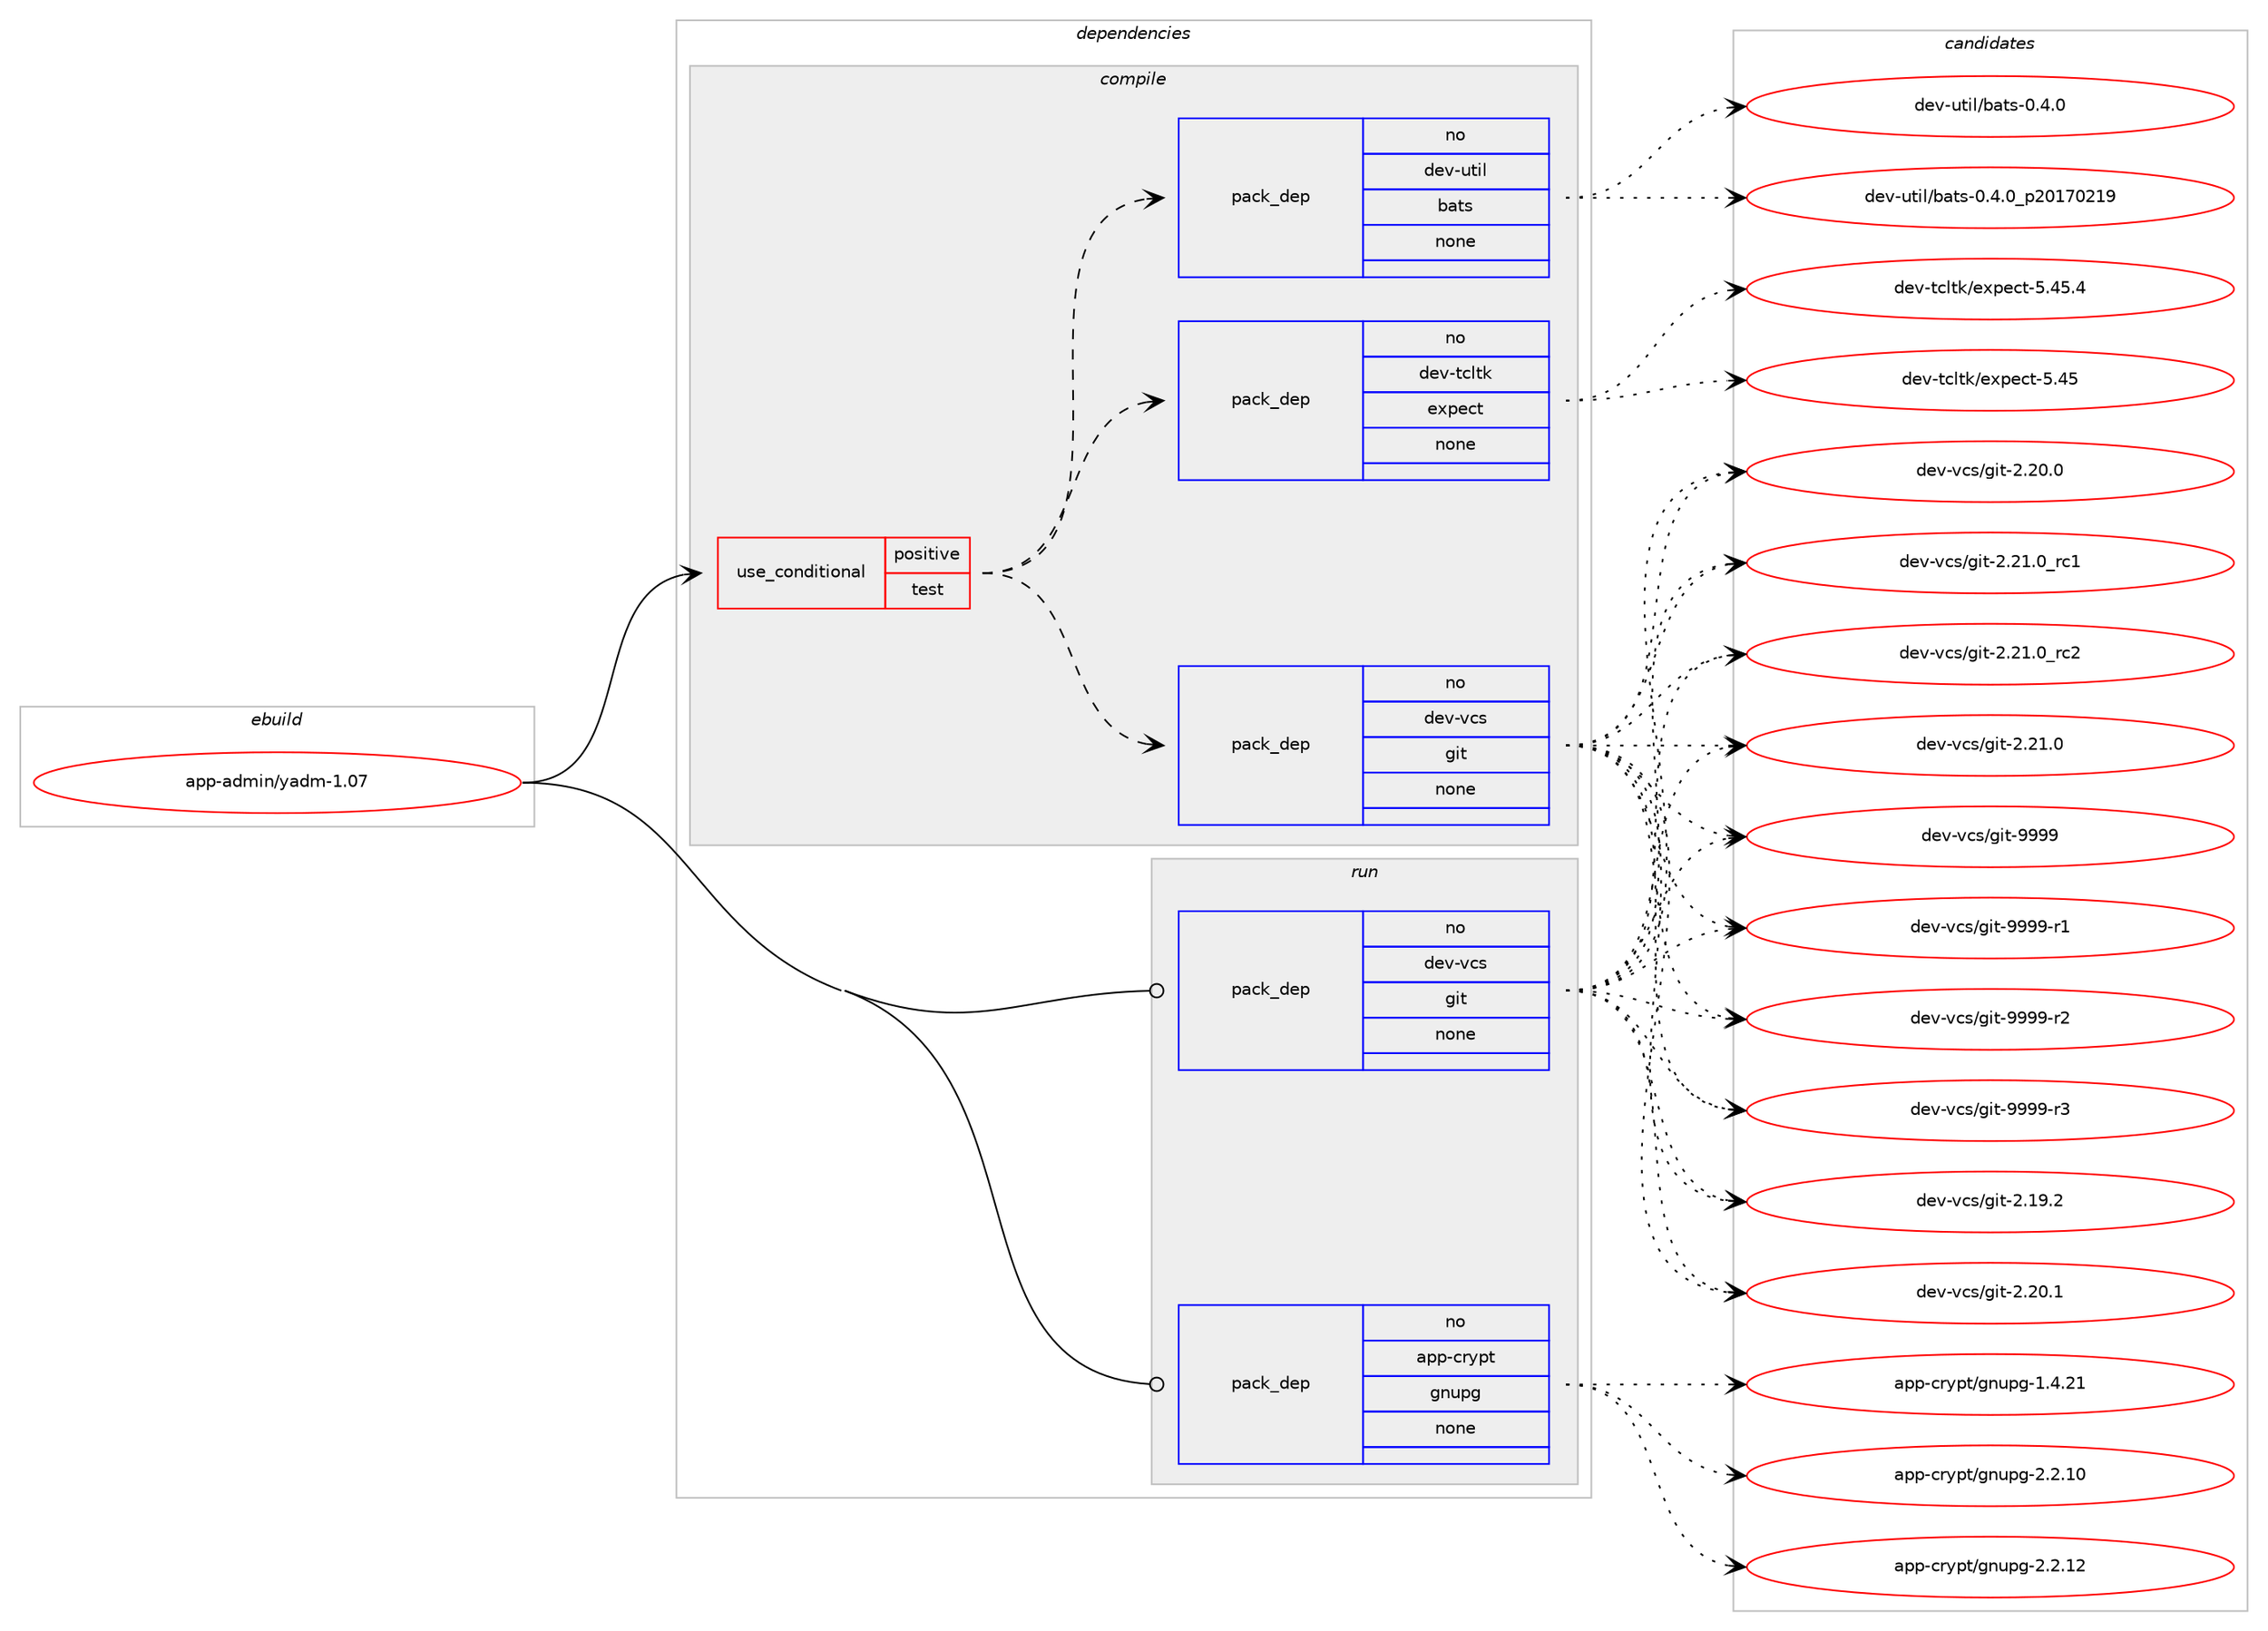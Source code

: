 digraph prolog {

# *************
# Graph options
# *************

newrank=true;
concentrate=true;
compound=true;
graph [rankdir=LR,fontname=Helvetica,fontsize=10,ranksep=1.5];#, ranksep=2.5, nodesep=0.2];
edge  [arrowhead=vee];
node  [fontname=Helvetica,fontsize=10];

# **********
# The ebuild
# **********

subgraph cluster_leftcol {
color=gray;
rank=same;
label=<<i>ebuild</i>>;
id [label="app-admin/yadm-1.07", color=red, width=4, href="../app-admin/yadm-1.07.svg"];
}

# ****************
# The dependencies
# ****************

subgraph cluster_midcol {
color=gray;
label=<<i>dependencies</i>>;
subgraph cluster_compile {
fillcolor="#eeeeee";
style=filled;
label=<<i>compile</i>>;
subgraph cond83 {
dependency652 [label=<<TABLE BORDER="0" CELLBORDER="1" CELLSPACING="0" CELLPADDING="4"><TR><TD ROWSPAN="3" CELLPADDING="10">use_conditional</TD></TR><TR><TD>positive</TD></TR><TR><TD>test</TD></TR></TABLE>>, shape=none, color=red];
subgraph pack527 {
dependency653 [label=<<TABLE BORDER="0" CELLBORDER="1" CELLSPACING="0" CELLPADDING="4" WIDTH="220"><TR><TD ROWSPAN="6" CELLPADDING="30">pack_dep</TD></TR><TR><TD WIDTH="110">no</TD></TR><TR><TD>dev-tcltk</TD></TR><TR><TD>expect</TD></TR><TR><TD>none</TD></TR><TR><TD></TD></TR></TABLE>>, shape=none, color=blue];
}
dependency652:e -> dependency653:w [weight=20,style="dashed",arrowhead="vee"];
subgraph pack528 {
dependency654 [label=<<TABLE BORDER="0" CELLBORDER="1" CELLSPACING="0" CELLPADDING="4" WIDTH="220"><TR><TD ROWSPAN="6" CELLPADDING="30">pack_dep</TD></TR><TR><TD WIDTH="110">no</TD></TR><TR><TD>dev-util</TD></TR><TR><TD>bats</TD></TR><TR><TD>none</TD></TR><TR><TD></TD></TR></TABLE>>, shape=none, color=blue];
}
dependency652:e -> dependency654:w [weight=20,style="dashed",arrowhead="vee"];
subgraph pack529 {
dependency655 [label=<<TABLE BORDER="0" CELLBORDER="1" CELLSPACING="0" CELLPADDING="4" WIDTH="220"><TR><TD ROWSPAN="6" CELLPADDING="30">pack_dep</TD></TR><TR><TD WIDTH="110">no</TD></TR><TR><TD>dev-vcs</TD></TR><TR><TD>git</TD></TR><TR><TD>none</TD></TR><TR><TD></TD></TR></TABLE>>, shape=none, color=blue];
}
dependency652:e -> dependency655:w [weight=20,style="dashed",arrowhead="vee"];
}
id:e -> dependency652:w [weight=20,style="solid",arrowhead="vee"];
}
subgraph cluster_compileandrun {
fillcolor="#eeeeee";
style=filled;
label=<<i>compile and run</i>>;
}
subgraph cluster_run {
fillcolor="#eeeeee";
style=filled;
label=<<i>run</i>>;
subgraph pack530 {
dependency656 [label=<<TABLE BORDER="0" CELLBORDER="1" CELLSPACING="0" CELLPADDING="4" WIDTH="220"><TR><TD ROWSPAN="6" CELLPADDING="30">pack_dep</TD></TR><TR><TD WIDTH="110">no</TD></TR><TR><TD>app-crypt</TD></TR><TR><TD>gnupg</TD></TR><TR><TD>none</TD></TR><TR><TD></TD></TR></TABLE>>, shape=none, color=blue];
}
id:e -> dependency656:w [weight=20,style="solid",arrowhead="odot"];
subgraph pack531 {
dependency657 [label=<<TABLE BORDER="0" CELLBORDER="1" CELLSPACING="0" CELLPADDING="4" WIDTH="220"><TR><TD ROWSPAN="6" CELLPADDING="30">pack_dep</TD></TR><TR><TD WIDTH="110">no</TD></TR><TR><TD>dev-vcs</TD></TR><TR><TD>git</TD></TR><TR><TD>none</TD></TR><TR><TD></TD></TR></TABLE>>, shape=none, color=blue];
}
id:e -> dependency657:w [weight=20,style="solid",arrowhead="odot"];
}
}

# **************
# The candidates
# **************

subgraph cluster_choices {
rank=same;
color=gray;
label=<<i>candidates</i>>;

subgraph choice527 {
color=black;
nodesep=1;
choice100101118451169910811610747101120112101991164553465253 [label="dev-tcltk/expect-5.45", color=red, width=4,href="../dev-tcltk/expect-5.45.svg"];
choice1001011184511699108116107471011201121019911645534652534652 [label="dev-tcltk/expect-5.45.4", color=red, width=4,href="../dev-tcltk/expect-5.45.4.svg"];
dependency653:e -> choice100101118451169910811610747101120112101991164553465253:w [style=dotted,weight="100"];
dependency653:e -> choice1001011184511699108116107471011201121019911645534652534652:w [style=dotted,weight="100"];
}
subgraph choice528 {
color=black;
nodesep=1;
choice10010111845117116105108479897116115454846524648 [label="dev-util/bats-0.4.0", color=red, width=4,href="../dev-util/bats-0.4.0.svg"];
choice10010111845117116105108479897116115454846524648951125048495548504957 [label="dev-util/bats-0.4.0_p20170219", color=red, width=4,href="../dev-util/bats-0.4.0_p20170219.svg"];
dependency654:e -> choice10010111845117116105108479897116115454846524648:w [style=dotted,weight="100"];
dependency654:e -> choice10010111845117116105108479897116115454846524648951125048495548504957:w [style=dotted,weight="100"];
}
subgraph choice529 {
color=black;
nodesep=1;
choice10010111845118991154710310511645504650484648 [label="dev-vcs/git-2.20.0", color=red, width=4,href="../dev-vcs/git-2.20.0.svg"];
choice10010111845118991154710310511645504650494648951149949 [label="dev-vcs/git-2.21.0_rc1", color=red, width=4,href="../dev-vcs/git-2.21.0_rc1.svg"];
choice10010111845118991154710310511645504650494648951149950 [label="dev-vcs/git-2.21.0_rc2", color=red, width=4,href="../dev-vcs/git-2.21.0_rc2.svg"];
choice10010111845118991154710310511645504649574650 [label="dev-vcs/git-2.19.2", color=red, width=4,href="../dev-vcs/git-2.19.2.svg"];
choice10010111845118991154710310511645504650484649 [label="dev-vcs/git-2.20.1", color=red, width=4,href="../dev-vcs/git-2.20.1.svg"];
choice10010111845118991154710310511645504650494648 [label="dev-vcs/git-2.21.0", color=red, width=4,href="../dev-vcs/git-2.21.0.svg"];
choice1001011184511899115471031051164557575757 [label="dev-vcs/git-9999", color=red, width=4,href="../dev-vcs/git-9999.svg"];
choice10010111845118991154710310511645575757574511449 [label="dev-vcs/git-9999-r1", color=red, width=4,href="../dev-vcs/git-9999-r1.svg"];
choice10010111845118991154710310511645575757574511450 [label="dev-vcs/git-9999-r2", color=red, width=4,href="../dev-vcs/git-9999-r2.svg"];
choice10010111845118991154710310511645575757574511451 [label="dev-vcs/git-9999-r3", color=red, width=4,href="../dev-vcs/git-9999-r3.svg"];
dependency655:e -> choice10010111845118991154710310511645504650484648:w [style=dotted,weight="100"];
dependency655:e -> choice10010111845118991154710310511645504650494648951149949:w [style=dotted,weight="100"];
dependency655:e -> choice10010111845118991154710310511645504650494648951149950:w [style=dotted,weight="100"];
dependency655:e -> choice10010111845118991154710310511645504649574650:w [style=dotted,weight="100"];
dependency655:e -> choice10010111845118991154710310511645504650484649:w [style=dotted,weight="100"];
dependency655:e -> choice10010111845118991154710310511645504650494648:w [style=dotted,weight="100"];
dependency655:e -> choice1001011184511899115471031051164557575757:w [style=dotted,weight="100"];
dependency655:e -> choice10010111845118991154710310511645575757574511449:w [style=dotted,weight="100"];
dependency655:e -> choice10010111845118991154710310511645575757574511450:w [style=dotted,weight="100"];
dependency655:e -> choice10010111845118991154710310511645575757574511451:w [style=dotted,weight="100"];
}
subgraph choice530 {
color=black;
nodesep=1;
choice9711211245991141211121164710311011711210345494652465049 [label="app-crypt/gnupg-1.4.21", color=red, width=4,href="../app-crypt/gnupg-1.4.21.svg"];
choice9711211245991141211121164710311011711210345504650464948 [label="app-crypt/gnupg-2.2.10", color=red, width=4,href="../app-crypt/gnupg-2.2.10.svg"];
choice9711211245991141211121164710311011711210345504650464950 [label="app-crypt/gnupg-2.2.12", color=red, width=4,href="../app-crypt/gnupg-2.2.12.svg"];
dependency656:e -> choice9711211245991141211121164710311011711210345494652465049:w [style=dotted,weight="100"];
dependency656:e -> choice9711211245991141211121164710311011711210345504650464948:w [style=dotted,weight="100"];
dependency656:e -> choice9711211245991141211121164710311011711210345504650464950:w [style=dotted,weight="100"];
}
subgraph choice531 {
color=black;
nodesep=1;
choice10010111845118991154710310511645504650484648 [label="dev-vcs/git-2.20.0", color=red, width=4,href="../dev-vcs/git-2.20.0.svg"];
choice10010111845118991154710310511645504650494648951149949 [label="dev-vcs/git-2.21.0_rc1", color=red, width=4,href="../dev-vcs/git-2.21.0_rc1.svg"];
choice10010111845118991154710310511645504650494648951149950 [label="dev-vcs/git-2.21.0_rc2", color=red, width=4,href="../dev-vcs/git-2.21.0_rc2.svg"];
choice10010111845118991154710310511645504649574650 [label="dev-vcs/git-2.19.2", color=red, width=4,href="../dev-vcs/git-2.19.2.svg"];
choice10010111845118991154710310511645504650484649 [label="dev-vcs/git-2.20.1", color=red, width=4,href="../dev-vcs/git-2.20.1.svg"];
choice10010111845118991154710310511645504650494648 [label="dev-vcs/git-2.21.0", color=red, width=4,href="../dev-vcs/git-2.21.0.svg"];
choice1001011184511899115471031051164557575757 [label="dev-vcs/git-9999", color=red, width=4,href="../dev-vcs/git-9999.svg"];
choice10010111845118991154710310511645575757574511449 [label="dev-vcs/git-9999-r1", color=red, width=4,href="../dev-vcs/git-9999-r1.svg"];
choice10010111845118991154710310511645575757574511450 [label="dev-vcs/git-9999-r2", color=red, width=4,href="../dev-vcs/git-9999-r2.svg"];
choice10010111845118991154710310511645575757574511451 [label="dev-vcs/git-9999-r3", color=red, width=4,href="../dev-vcs/git-9999-r3.svg"];
dependency657:e -> choice10010111845118991154710310511645504650484648:w [style=dotted,weight="100"];
dependency657:e -> choice10010111845118991154710310511645504650494648951149949:w [style=dotted,weight="100"];
dependency657:e -> choice10010111845118991154710310511645504650494648951149950:w [style=dotted,weight="100"];
dependency657:e -> choice10010111845118991154710310511645504649574650:w [style=dotted,weight="100"];
dependency657:e -> choice10010111845118991154710310511645504650484649:w [style=dotted,weight="100"];
dependency657:e -> choice10010111845118991154710310511645504650494648:w [style=dotted,weight="100"];
dependency657:e -> choice1001011184511899115471031051164557575757:w [style=dotted,weight="100"];
dependency657:e -> choice10010111845118991154710310511645575757574511449:w [style=dotted,weight="100"];
dependency657:e -> choice10010111845118991154710310511645575757574511450:w [style=dotted,weight="100"];
dependency657:e -> choice10010111845118991154710310511645575757574511451:w [style=dotted,weight="100"];
}
}

}
